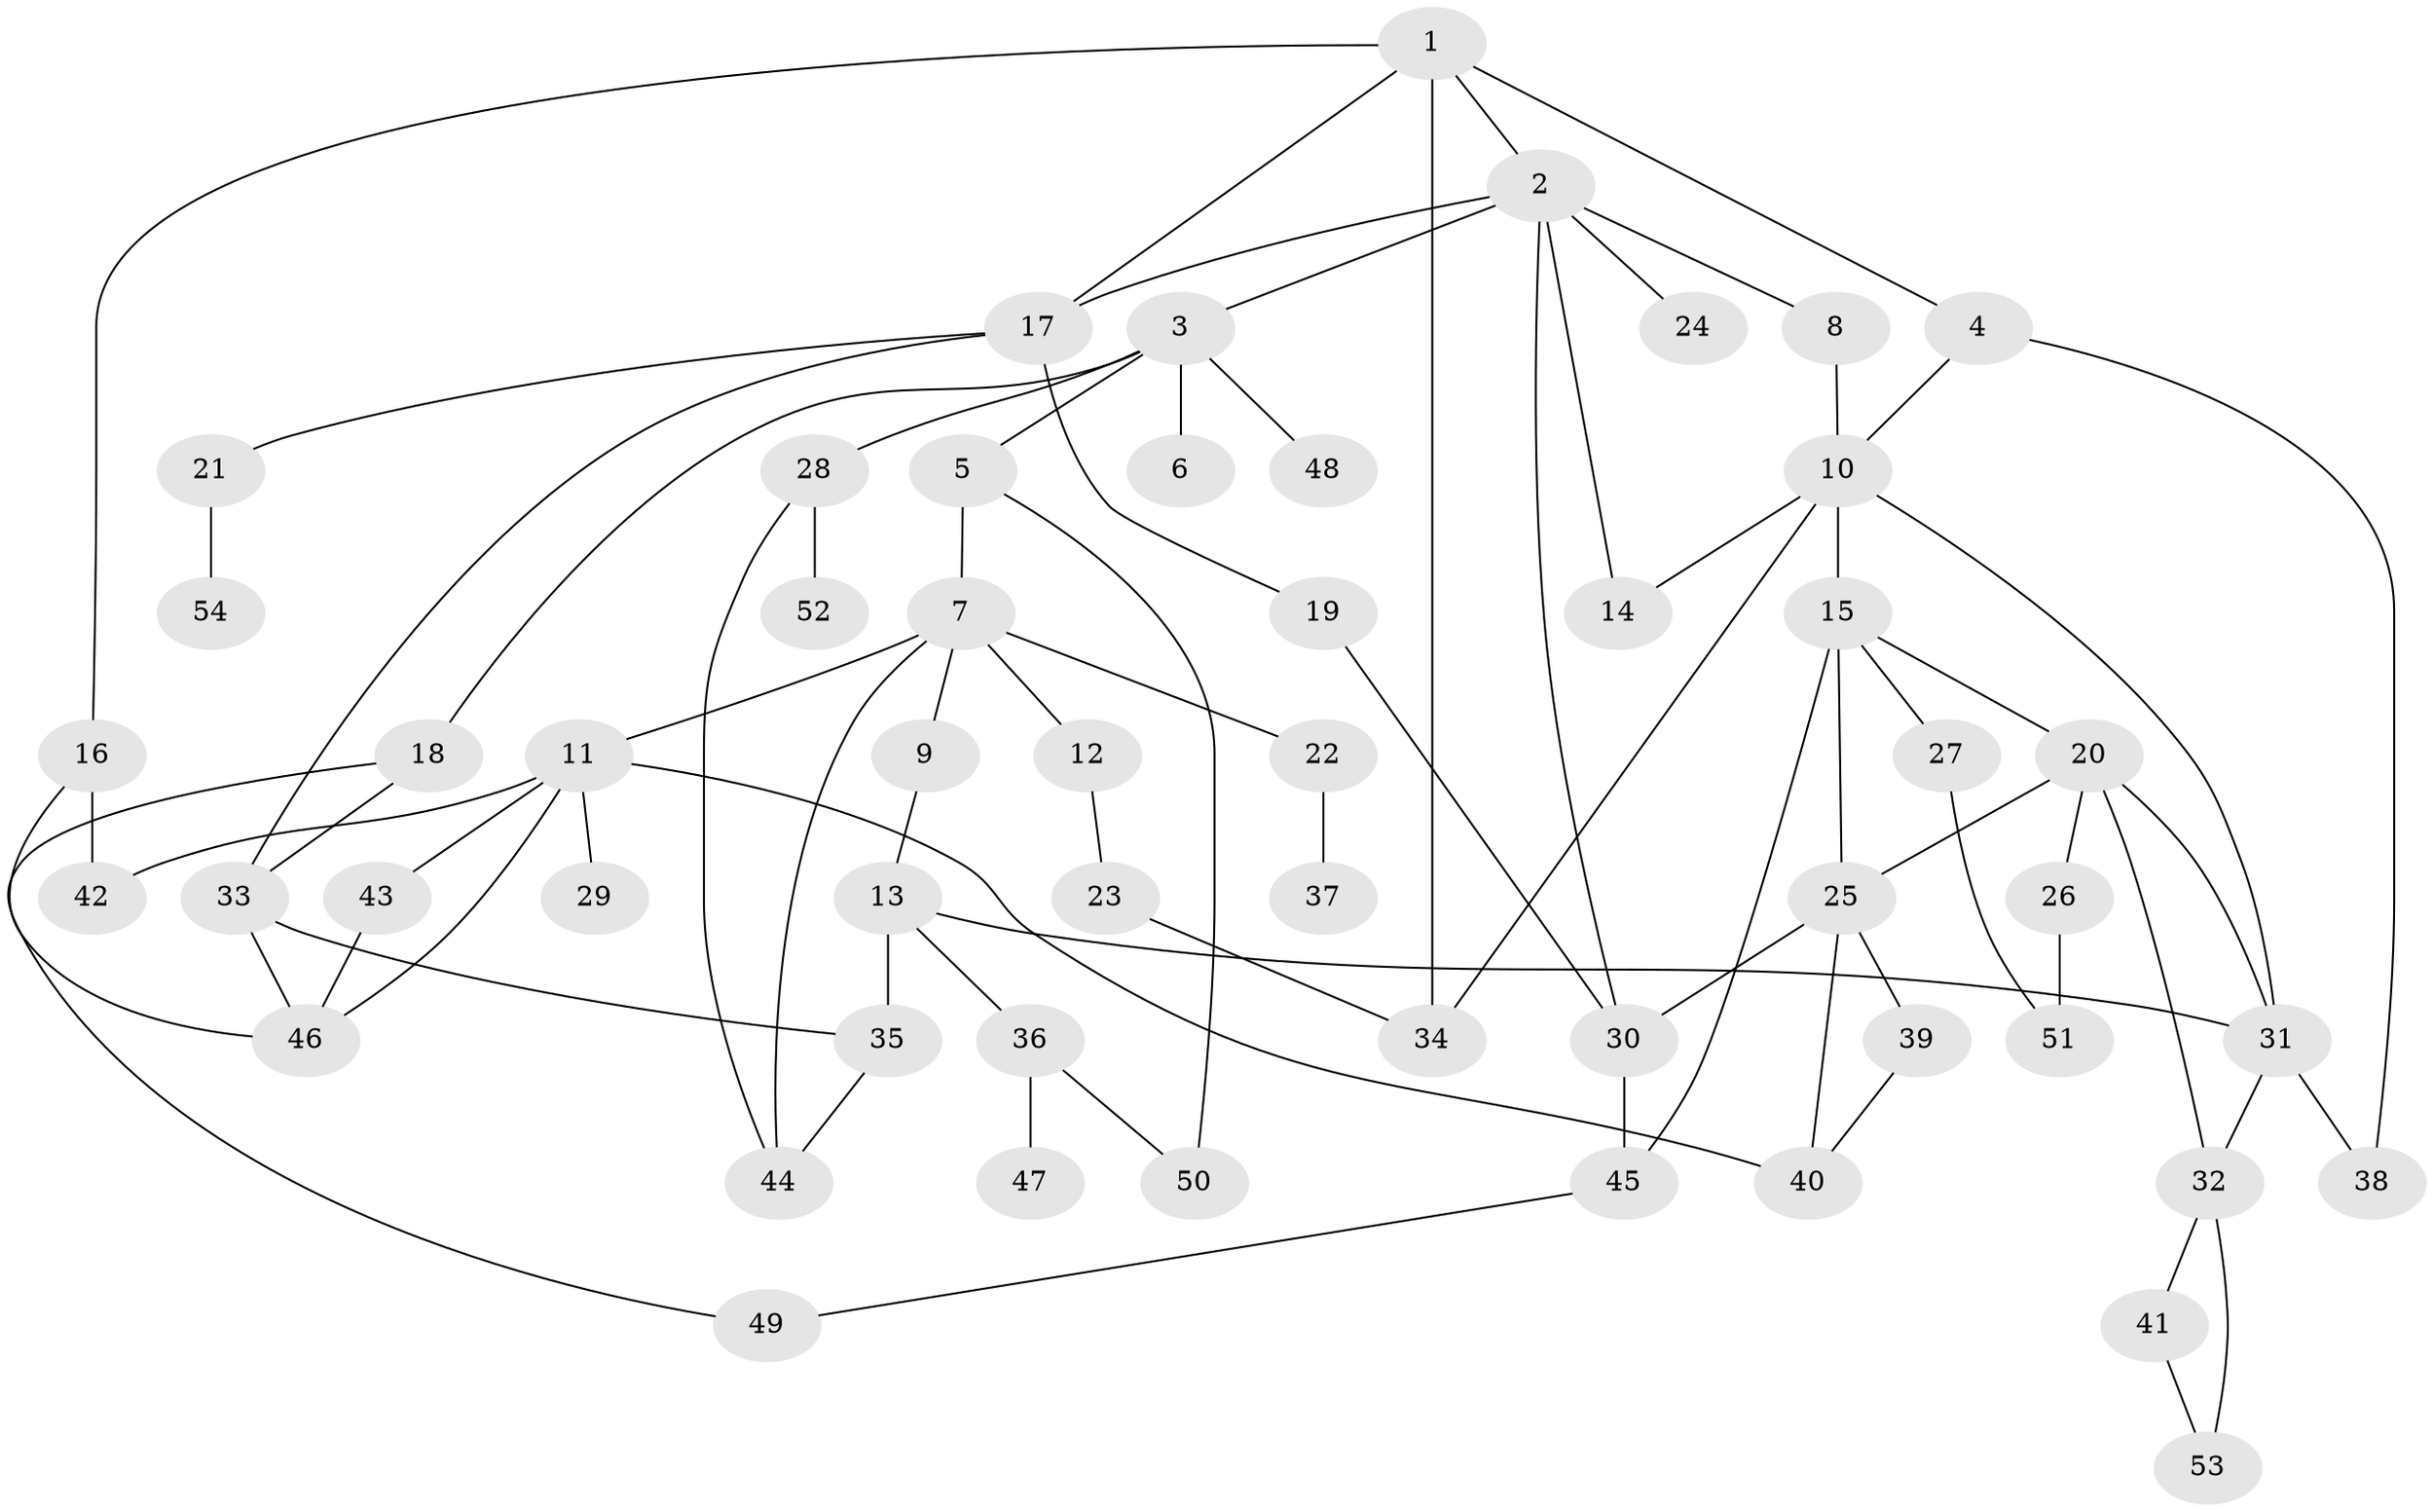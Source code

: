// coarse degree distribution, {10: 0.037037037037037035, 2: 0.18518518518518517, 9: 0.037037037037037035, 4: 0.07407407407407407, 1: 0.2222222222222222, 5: 0.1111111111111111, 6: 0.1111111111111111, 3: 0.18518518518518517, 7: 0.037037037037037035}
// Generated by graph-tools (version 1.1) at 2025/46/03/06/25 01:46:56]
// undirected, 54 vertices, 80 edges
graph export_dot {
graph [start="1"]
  node [color=gray90,style=filled];
  1;
  2;
  3;
  4;
  5;
  6;
  7;
  8;
  9;
  10;
  11;
  12;
  13;
  14;
  15;
  16;
  17;
  18;
  19;
  20;
  21;
  22;
  23;
  24;
  25;
  26;
  27;
  28;
  29;
  30;
  31;
  32;
  33;
  34;
  35;
  36;
  37;
  38;
  39;
  40;
  41;
  42;
  43;
  44;
  45;
  46;
  47;
  48;
  49;
  50;
  51;
  52;
  53;
  54;
  1 -- 2;
  1 -- 4;
  1 -- 16;
  1 -- 17;
  1 -- 34;
  2 -- 3;
  2 -- 8;
  2 -- 24;
  2 -- 17;
  2 -- 30;
  2 -- 14;
  3 -- 5;
  3 -- 6;
  3 -- 18;
  3 -- 28;
  3 -- 48;
  4 -- 10;
  4 -- 38;
  5 -- 7;
  5 -- 50;
  7 -- 9;
  7 -- 11;
  7 -- 12;
  7 -- 22;
  7 -- 44;
  8 -- 10;
  9 -- 13;
  10 -- 14;
  10 -- 15;
  10 -- 31;
  10 -- 34;
  11 -- 29;
  11 -- 43;
  11 -- 46;
  11 -- 40;
  11 -- 42;
  12 -- 23;
  13 -- 36;
  13 -- 31;
  13 -- 35;
  15 -- 20;
  15 -- 27;
  15 -- 45;
  15 -- 25;
  16 -- 42;
  16 -- 46;
  17 -- 19;
  17 -- 21;
  17 -- 33;
  18 -- 33;
  18 -- 49;
  19 -- 30;
  20 -- 25;
  20 -- 26;
  20 -- 31;
  20 -- 32;
  21 -- 54;
  22 -- 37;
  23 -- 34;
  25 -- 39;
  25 -- 40;
  25 -- 30;
  26 -- 51;
  27 -- 51;
  28 -- 52;
  28 -- 44;
  30 -- 45;
  31 -- 38;
  31 -- 32;
  32 -- 41;
  32 -- 53;
  33 -- 35;
  33 -- 46;
  35 -- 44;
  36 -- 47;
  36 -- 50;
  39 -- 40;
  41 -- 53;
  43 -- 46;
  45 -- 49;
}
